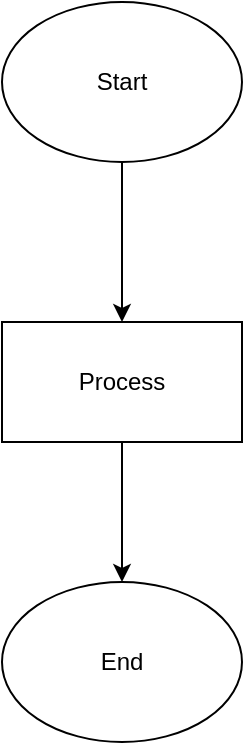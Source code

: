 <mxfile version="20.8.10" type="github">
  <diagram name="Page-1" id="pkQ7ZUIS6B_-yRcOeoQ0">
    <mxGraphModel dx="1050" dy="590" grid="1" gridSize="10" guides="1" tooltips="1" connect="1" arrows="1" fold="1" page="1" pageScale="1" pageWidth="850" pageHeight="1100" math="0" shadow="0">
      <root>
        <mxCell id="0" />
        <mxCell id="1" parent="0" />
        <mxCell id="pZOjZObbCfK3PoOkiG7c-3" style="edgeStyle=orthogonalEdgeStyle;rounded=0;orthogonalLoop=1;jettySize=auto;html=1;exitX=0.5;exitY=1;exitDx=0;exitDy=0;" edge="1" parent="1" source="pZOjZObbCfK3PoOkiG7c-1" target="pZOjZObbCfK3PoOkiG7c-2">
          <mxGeometry relative="1" as="geometry" />
        </mxCell>
        <mxCell id="pZOjZObbCfK3PoOkiG7c-1" value="Start" style="ellipse;whiteSpace=wrap;html=1;" vertex="1" parent="1">
          <mxGeometry x="130" y="50" width="120" height="80" as="geometry" />
        </mxCell>
        <mxCell id="pZOjZObbCfK3PoOkiG7c-5" value="" style="edgeStyle=orthogonalEdgeStyle;rounded=0;orthogonalLoop=1;jettySize=auto;html=1;" edge="1" parent="1" source="pZOjZObbCfK3PoOkiG7c-2" target="pZOjZObbCfK3PoOkiG7c-4">
          <mxGeometry relative="1" as="geometry" />
        </mxCell>
        <mxCell id="pZOjZObbCfK3PoOkiG7c-2" value="Process" style="rounded=0;whiteSpace=wrap;html=1;" vertex="1" parent="1">
          <mxGeometry x="130" y="210" width="120" height="60" as="geometry" />
        </mxCell>
        <mxCell id="pZOjZObbCfK3PoOkiG7c-4" value="End" style="ellipse;whiteSpace=wrap;html=1;rounded=0;" vertex="1" parent="1">
          <mxGeometry x="130" y="340" width="120" height="80" as="geometry" />
        </mxCell>
      </root>
    </mxGraphModel>
  </diagram>
</mxfile>
